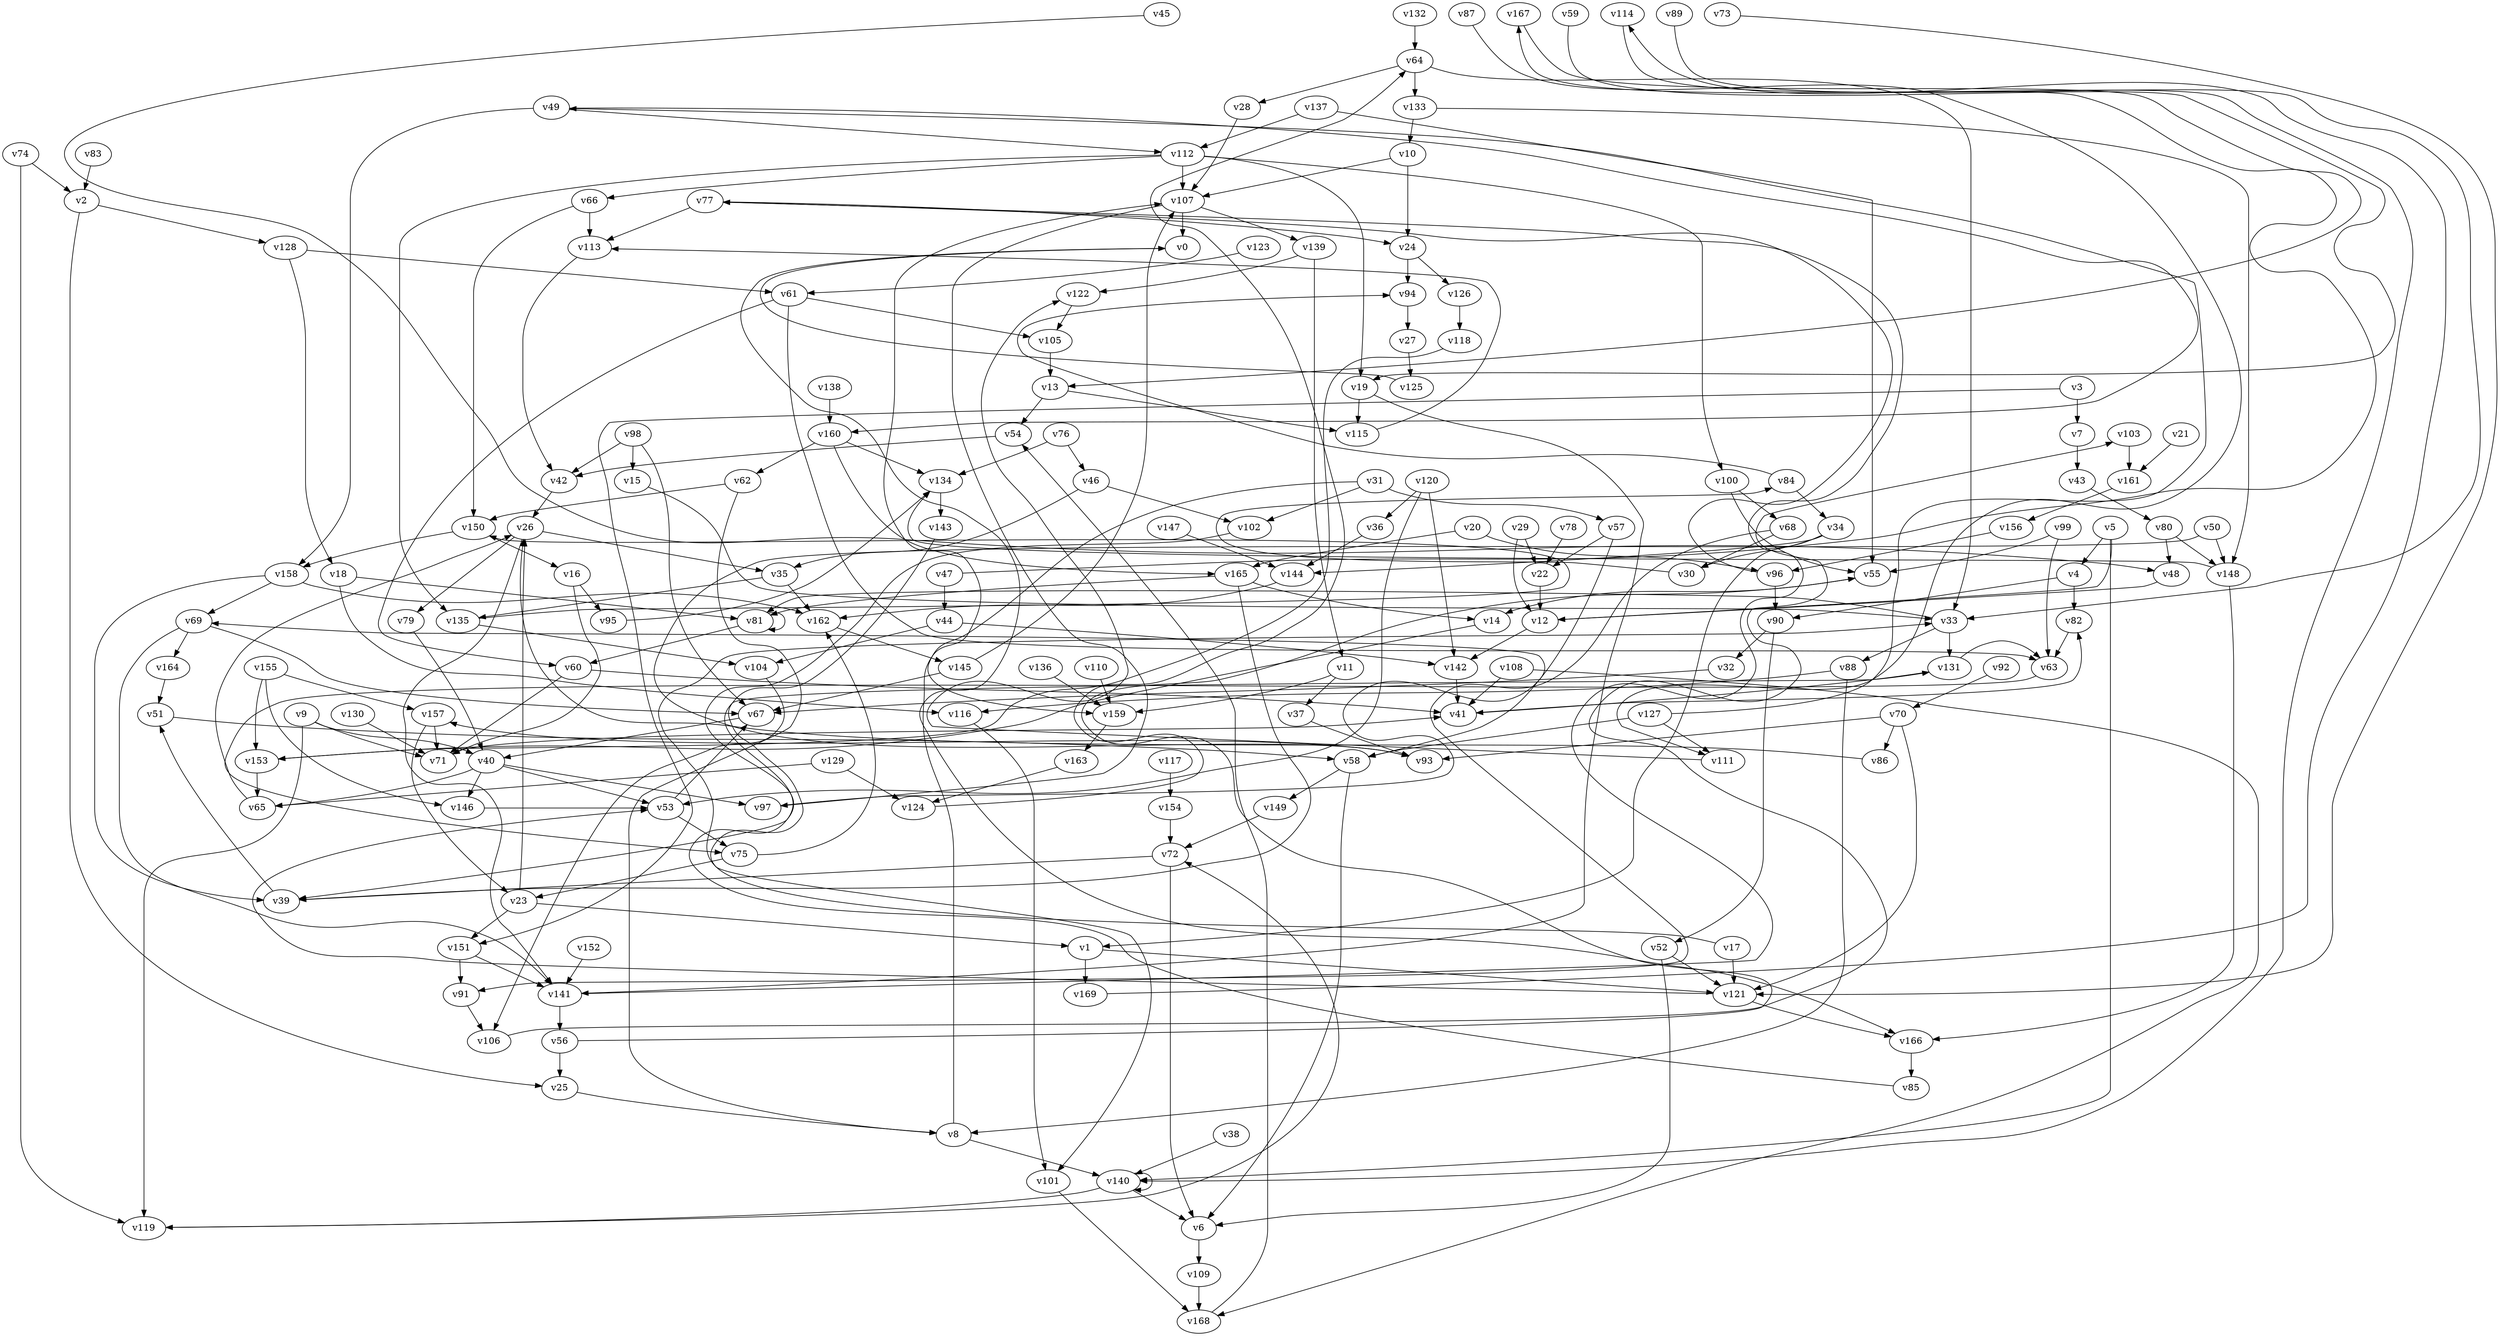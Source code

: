 // Benchmark game 251 - 170 vertices
// time_bound: 6
// targets: v120
digraph G {
    v0 [name="v0", player=0];
    v1 [name="v1", player=0];
    v2 [name="v2", player=1];
    v3 [name="v3", player=0];
    v4 [name="v4", player=1];
    v5 [name="v5", player=1];
    v6 [name="v6", player=1];
    v7 [name="v7", player=1];
    v8 [name="v8", player=0];
    v9 [name="v9", player=0];
    v10 [name="v10", player=0];
    v11 [name="v11", player=1];
    v12 [name="v12", player=1];
    v13 [name="v13", player=1];
    v14 [name="v14", player=1];
    v15 [name="v15", player=1];
    v16 [name="v16", player=1];
    v17 [name="v17", player=0];
    v18 [name="v18", player=1];
    v19 [name="v19", player=1];
    v20 [name="v20", player=0];
    v21 [name="v21", player=1];
    v22 [name="v22", player=1];
    v23 [name="v23", player=1];
    v24 [name="v24", player=1];
    v25 [name="v25", player=1];
    v26 [name="v26", player=0];
    v27 [name="v27", player=0];
    v28 [name="v28", player=1];
    v29 [name="v29", player=0];
    v30 [name="v30", player=0];
    v31 [name="v31", player=0];
    v32 [name="v32", player=1];
    v33 [name="v33", player=0];
    v34 [name="v34", player=1];
    v35 [name="v35", player=1];
    v36 [name="v36", player=1];
    v37 [name="v37", player=0];
    v38 [name="v38", player=0];
    v39 [name="v39", player=1];
    v40 [name="v40", player=1];
    v41 [name="v41", player=1];
    v42 [name="v42", player=0];
    v43 [name="v43", player=0];
    v44 [name="v44", player=1];
    v45 [name="v45", player=1];
    v46 [name="v46", player=1];
    v47 [name="v47", player=1];
    v48 [name="v48", player=0];
    v49 [name="v49", player=1];
    v50 [name="v50", player=0];
    v51 [name="v51", player=1];
    v52 [name="v52", player=0];
    v53 [name="v53", player=1];
    v54 [name="v54", player=0];
    v55 [name="v55", player=0];
    v56 [name="v56", player=1];
    v57 [name="v57", player=1];
    v58 [name="v58", player=0];
    v59 [name="v59", player=0];
    v60 [name="v60", player=1];
    v61 [name="v61", player=0];
    v62 [name="v62", player=0];
    v63 [name="v63", player=1];
    v64 [name="v64", player=0];
    v65 [name="v65", player=1];
    v66 [name="v66", player=0];
    v67 [name="v67", player=0];
    v68 [name="v68", player=1];
    v69 [name="v69", player=0];
    v70 [name="v70", player=0];
    v71 [name="v71", player=0];
    v72 [name="v72", player=1];
    v73 [name="v73", player=1];
    v74 [name="v74", player=0];
    v75 [name="v75", player=0];
    v76 [name="v76", player=0];
    v77 [name="v77", player=1];
    v78 [name="v78", player=0];
    v79 [name="v79", player=1];
    v80 [name="v80", player=1];
    v81 [name="v81", player=0];
    v82 [name="v82", player=0];
    v83 [name="v83", player=0];
    v84 [name="v84", player=0];
    v85 [name="v85", player=1];
    v86 [name="v86", player=0];
    v87 [name="v87", player=0];
    v88 [name="v88", player=0];
    v89 [name="v89", player=1];
    v90 [name="v90", player=1];
    v91 [name="v91", player=1];
    v92 [name="v92", player=1];
    v93 [name="v93", player=1];
    v94 [name="v94", player=1];
    v95 [name="v95", player=1];
    v96 [name="v96", player=1];
    v97 [name="v97", player=0];
    v98 [name="v98", player=0];
    v99 [name="v99", player=1];
    v100 [name="v100", player=0];
    v101 [name="v101", player=1];
    v102 [name="v102", player=0];
    v103 [name="v103", player=1];
    v104 [name="v104", player=1];
    v105 [name="v105", player=1];
    v106 [name="v106", player=0];
    v107 [name="v107", player=1];
    v108 [name="v108", player=0];
    v109 [name="v109", player=1];
    v110 [name="v110", player=1];
    v111 [name="v111", player=1];
    v112 [name="v112", player=1];
    v113 [name="v113", player=1];
    v114 [name="v114", player=0];
    v115 [name="v115", player=0];
    v116 [name="v116", player=1];
    v117 [name="v117", player=0];
    v118 [name="v118", player=0];
    v119 [name="v119", player=1];
    v120 [name="v120", player=1, target=1];
    v121 [name="v121", player=0];
    v122 [name="v122", player=0];
    v123 [name="v123", player=0];
    v124 [name="v124", player=0];
    v125 [name="v125", player=0];
    v126 [name="v126", player=1];
    v127 [name="v127", player=0];
    v128 [name="v128", player=0];
    v129 [name="v129", player=0];
    v130 [name="v130", player=0];
    v131 [name="v131", player=1];
    v132 [name="v132", player=1];
    v133 [name="v133", player=1];
    v134 [name="v134", player=0];
    v135 [name="v135", player=1];
    v136 [name="v136", player=0];
    v137 [name="v137", player=0];
    v138 [name="v138", player=0];
    v139 [name="v139", player=1];
    v140 [name="v140", player=1];
    v141 [name="v141", player=1];
    v142 [name="v142", player=0];
    v143 [name="v143", player=1];
    v144 [name="v144", player=1];
    v145 [name="v145", player=0];
    v146 [name="v146", player=0];
    v147 [name="v147", player=1];
    v148 [name="v148", player=1];
    v149 [name="v149", player=1];
    v150 [name="v150", player=0];
    v151 [name="v151", player=0];
    v152 [name="v152", player=0];
    v153 [name="v153", player=0];
    v154 [name="v154", player=0];
    v155 [name="v155", player=0];
    v156 [name="v156", player=1];
    v157 [name="v157", player=0];
    v158 [name="v158", player=1];
    v159 [name="v159", player=0];
    v160 [name="v160", player=0];
    v161 [name="v161", player=0];
    v162 [name="v162", player=0];
    v163 [name="v163", player=1];
    v164 [name="v164", player=1];
    v165 [name="v165", player=0];
    v166 [name="v166", player=1];
    v167 [name="v167", player=1];
    v168 [name="v168", player=1];
    v169 [name="v169", player=0];

    v0 -> v166 [constraint="t >= 1"];
    v1 -> v169;
    v2 -> v25;
    v3 -> v151 [constraint="t mod 3 == 1"];
    v4 -> v82;
    v5 -> v12 [constraint="t >= 2"];
    v6 -> v109;
    v7 -> v43;
    v8 -> v107;
    v9 -> v119;
    v10 -> v24;
    v11 -> v159;
    v12 -> v142;
    v13 -> v54;
    v14 -> v153 [constraint="t < 13"];
    v15 -> v33 [constraint="t < 5"];
    v16 -> v95;
    v17 -> v33 [constraint="t mod 2 == 1"];
    v18 -> v81;
    v19 -> v115;
    v20 -> v165;
    v21 -> v161;
    v22 -> v12;
    v23 -> v26;
    v24 -> v126;
    v25 -> v8;
    v26 -> v141 [constraint="t mod 2 == 1"];
    v27 -> v125;
    v28 -> v107;
    v29 -> v22;
    v30 -> v84 [constraint="t mod 5 == 0"];
    v31 -> v159 [constraint="t >= 4"];
    v32 -> v67 [constraint="t >= 2"];
    v33 -> v81 [constraint="t < 5"];
    v34 -> v1;
    v35 -> v135;
    v36 -> v144;
    v37 -> v93;
    v38 -> v140;
    v39 -> v51;
    v40 -> v97;
    v41 -> v82 [constraint="t < 8"];
    v42 -> v26;
    v43 -> v80;
    v44 -> v104;
    v45 -> v48 [constraint="t < 6"];
    v46 -> v102;
    v47 -> v167 [constraint="t >= 2"];
    v48 -> v12;
    v49 -> v160 [constraint="t < 8"];
    v50 -> v93 [constraint="t < 9"];
    v51 -> v58;
    v52 -> v121;
    v53 -> v75;
    v54 -> v42;
    v55 -> v14;
    v56 -> v55 [constraint="t >= 5"];
    v57 -> v58;
    v58 -> v6;
    v59 -> v19 [constraint="t >= 2"];
    v60 -> v71;
    v61 -> v60;
    v62 -> v8;
    v63 -> v75 [constraint="t < 13"];
    v64 -> v28;
    v65 -> v26;
    v66 -> v113;
    v67 -> v40;
    v68 -> v91 [constraint="t mod 4 == 1"];
    v69 -> v67;
    v70 -> v86;
    v71 -> v41 [constraint="t >= 2"];
    v72 -> v39;
    v73 -> v121 [constraint="t < 15"];
    v74 -> v119;
    v75 -> v162;
    v76 -> v134;
    v77 -> v24;
    v78 -> v22;
    v79 -> v40;
    v80 -> v48;
    v81 -> v81;
    v82 -> v63;
    v83 -> v2;
    v84 -> v94 [constraint="t < 15"];
    v85 -> v131 [constraint="t >= 5"];
    v86 -> v26 [constraint="t < 14"];
    v87 -> v111 [constraint="t mod 4 == 0"];
    v88 -> v116;
    v89 -> v33 [constraint="t < 10"];
    v90 -> v32;
    v91 -> v106;
    v92 -> v70;
    v93 -> v157 [constraint="t < 5"];
    v94 -> v27;
    v95 -> v134 [constraint="t < 10"];
    v96 -> v77 [constraint="t mod 2 == 1"];
    v97 -> v69 [constraint="t >= 1"];
    v98 -> v67;
    v99 -> v63;
    v100 -> v55;
    v101 -> v168;
    v102 -> v39 [constraint="t mod 2 == 0"];
    v103 -> v161;
    v104 -> v106;
    v105 -> v13;
    v106 -> v103 [constraint="t >= 4"];
    v107 -> v139;
    v108 -> v168 [constraint="t mod 3 == 0"];
    v109 -> v168;
    v110 -> v159;
    v111 -> v122 [constraint="t >= 2"];
    v112 -> v19;
    v113 -> v42;
    v114 -> v140 [constraint="t < 10"];
    v115 -> v113 [constraint="t mod 5 == 2"];
    v116 -> v101;
    v117 -> v154;
    v118 -> v153 [constraint="t >= 5"];
    v119 -> v72 [constraint="t >= 2"];
    v120 -> v53;
    v121 -> v53 [constraint="t >= 4"];
    v122 -> v105;
    v123 -> v61;
    v124 -> v64 [constraint="t < 10"];
    v125 -> v0 [constraint="t >= 5"];
    v126 -> v118;
    v127 -> v49 [constraint="t < 6"];
    v128 -> v18;
    v129 -> v124;
    v130 -> v71;
    v131 -> v63 [constraint="t >= 4"];
    v132 -> v64;
    v133 -> v148;
    v134 -> v143;
    v135 -> v150 [constraint="t >= 4"];
    v136 -> v159;
    v137 -> v112;
    v138 -> v160;
    v139 -> v11;
    v140 -> v140;
    v141 -> v77 [constraint="t >= 2"];
    v142 -> v41;
    v143 -> v101 [constraint="t < 9"];
    v144 -> v162;
    v145 -> v67;
    v146 -> v53 [constraint="t >= 2"];
    v147 -> v144;
    v148 -> v134 [constraint="t < 14"];
    v149 -> v72;
    v150 -> v16;
    v151 -> v91;
    v152 -> v141;
    v153 -> v65;
    v154 -> v72;
    v155 -> v153;
    v156 -> v96;
    v157 -> v23;
    v158 -> v39;
    v159 -> v163;
    v160 -> v165;
    v161 -> v156;
    v162 -> v145;
    v163 -> v124;
    v164 -> v51;
    v165 -> v81;
    v166 -> v85;
    v167 -> v13 [constraint="t mod 3 == 2"];
    v168 -> v54;
    v169 -> v114 [constraint="t < 15"];
    v62 -> v150;
    v23 -> v151;
    v69 -> v164;
    v107 -> v0;
    v150 -> v158;
    v100 -> v68;
    v76 -> v46;
    v4 -> v90;
    v165 -> v14;
    v141 -> v56;
    v57 -> v22;
    v23 -> v1;
    v24 -> v94;
    v140 -> v6;
    v90 -> v52;
    v127 -> v58;
    v151 -> v141;
    v77 -> v113;
    v40 -> v53;
    v135 -> v104;
    v108 -> v41;
    v129 -> v65;
    v33 -> v131;
    v139 -> v122;
    v31 -> v102;
    v158 -> v162;
    v137 -> v55;
    v140 -> v119;
    v29 -> v12;
    v68 -> v30;
    v120 -> v142;
    v26 -> v35;
    v18 -> v116;
    v5 -> v140;
    v9 -> v40;
    v8 -> v140;
    v20 -> v96;
    v66 -> v150;
    v64 -> v133;
    v2 -> v128;
    v157 -> v71;
    v40 -> v65;
    v11 -> v37;
    v46 -> v35;
    v19 -> v141;
    v75 -> v23;
    v165 -> v39;
    v158 -> v69;
    v112 -> v107;
    v26 -> v79;
    v74 -> v2;
    v96 -> v90;
    v72 -> v6;
    v160 -> v134;
    v44 -> v142;
    v31 -> v57;
    v5 -> v4;
    v61 -> v105;
    v69 -> v141;
    v98 -> v15;
    v16 -> v71;
    v84 -> v34;
    v3 -> v7;
    v58 -> v149;
    v17 -> v121;
    v13 -> v115;
    v61 -> v63;
    v127 -> v111;
    v1 -> v121;
    v33 -> v88;
    v35 -> v162;
    v112 -> v66;
    v53 -> v67;
    v88 -> v8;
    v81 -> v60;
    v145 -> v107;
    v112 -> v100;
    v9 -> v71;
    v112 -> v135;
    v107 -> v97;
    v148 -> v166;
    v60 -> v41;
    v121 -> v166;
    v120 -> v36;
    v155 -> v146;
    v40 -> v146;
    v70 -> v93;
    v155 -> v157;
    v34 -> v144;
    v160 -> v62;
    v80 -> v148;
    v128 -> v61;
    v34 -> v30;
    v131 -> v41;
    v56 -> v25;
    v133 -> v10;
    v64 -> v33;
    v52 -> v6;
    v10 -> v107;
    v98 -> v42;
    v50 -> v148;
    v99 -> v55;
    v47 -> v44;
    v49 -> v158;
    v70 -> v121;
    v49 -> v112;
}
